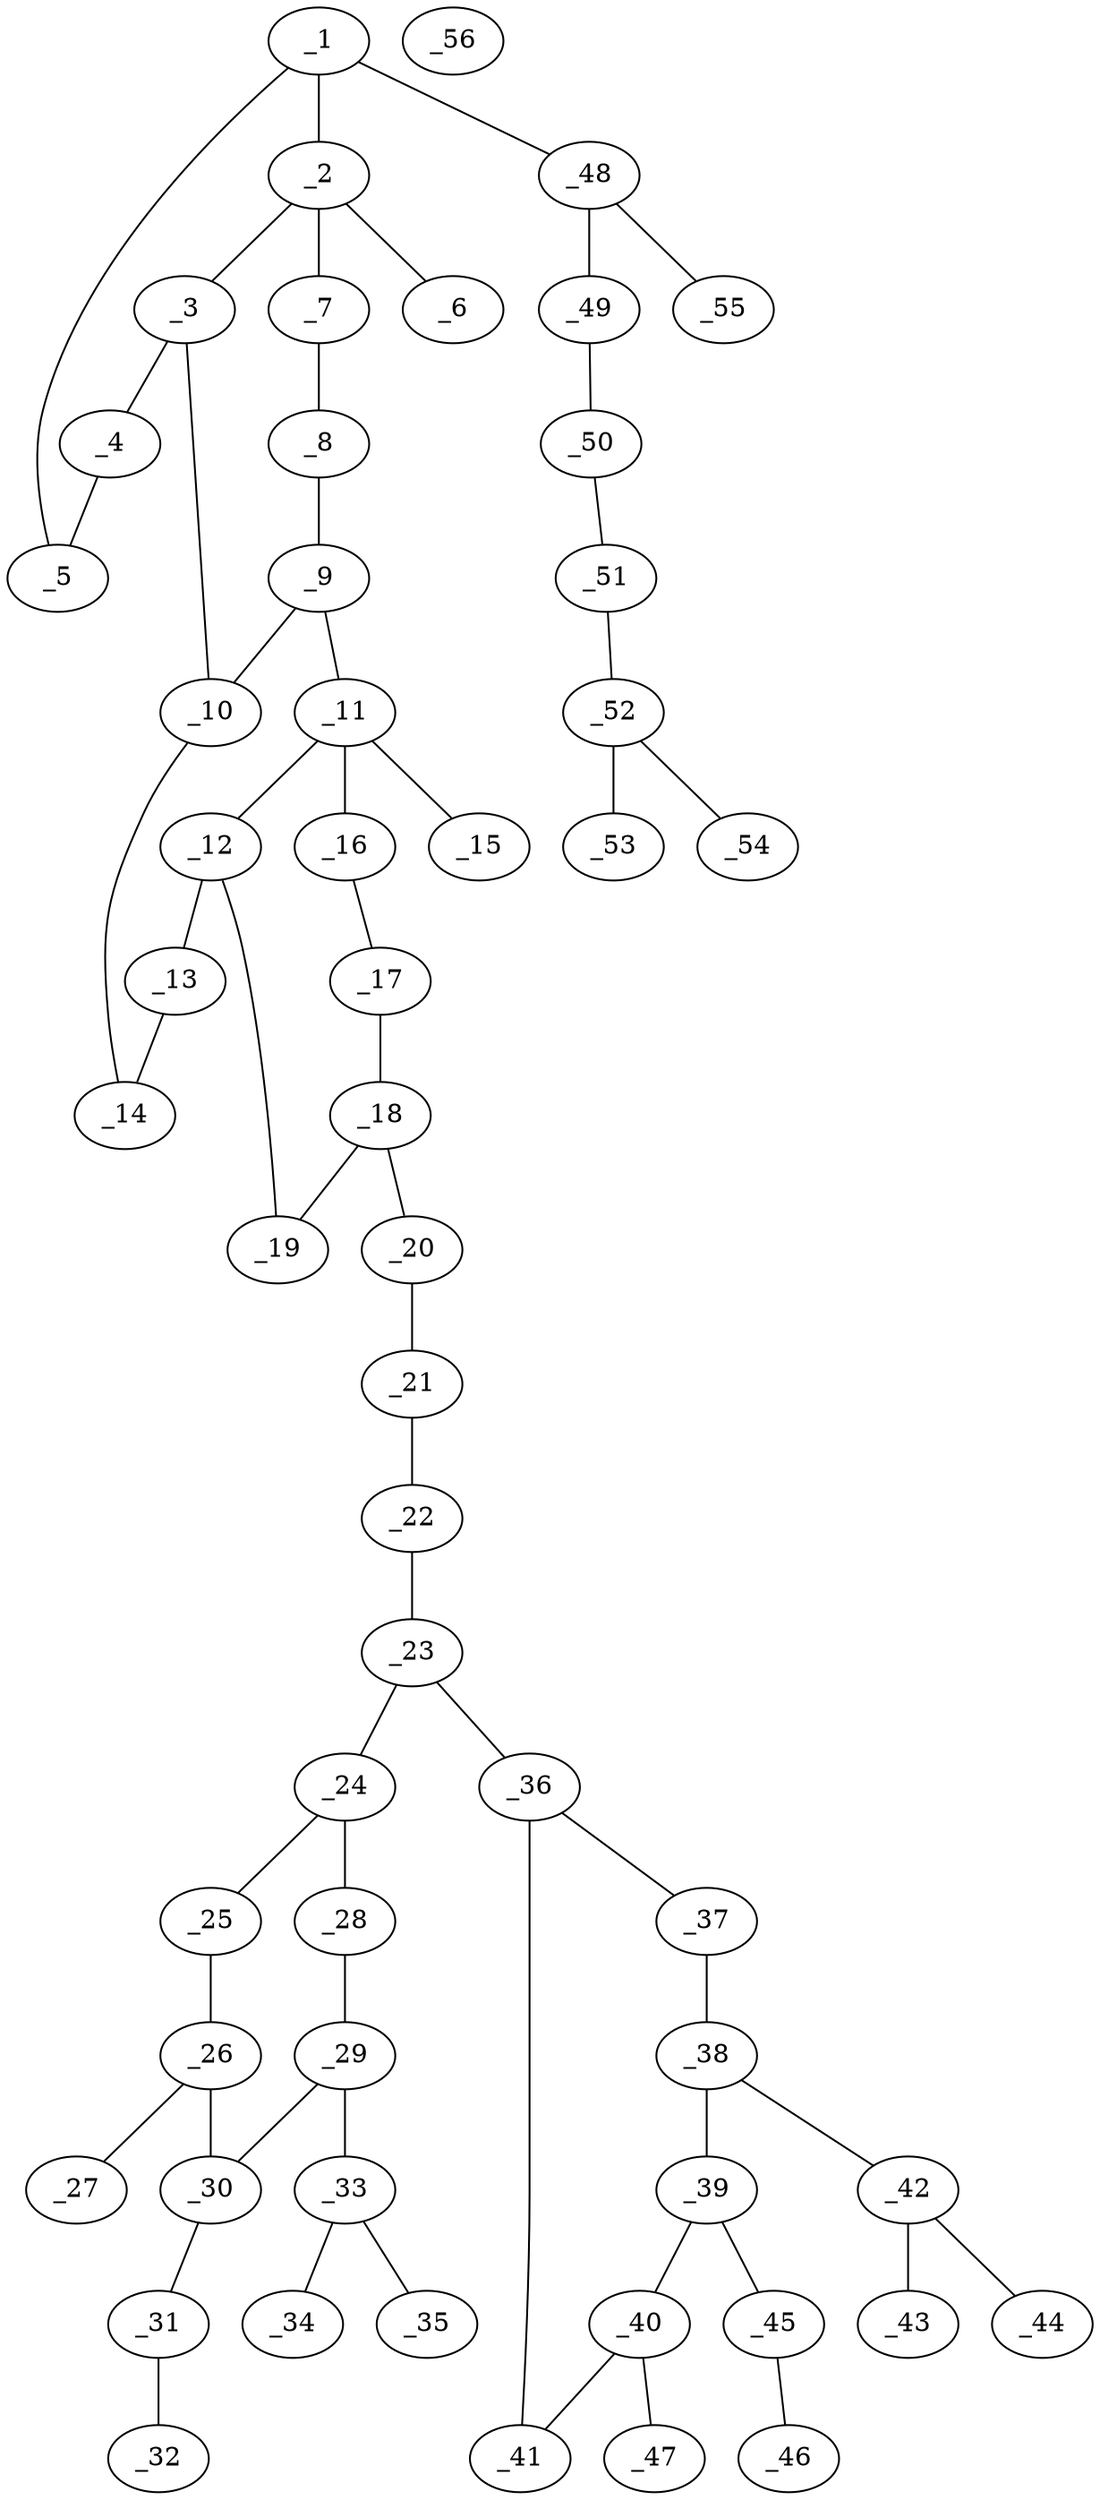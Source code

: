 graph molid654262 {
	_1	 [charge=0,
		chem=1,
		symbol="C  ",
		x="15.0754",
		y="0.8985"];
	_2	 [charge=0,
		chem=1,
		symbol="C  ",
		x="14.1243",
		y="0.5894"];
	_1 -- _2	 [valence=1];
	_5	 [charge=0,
		chem=1,
		symbol="C  ",
		x="15.6632",
		y="0.0894"];
	_1 -- _5	 [valence=1];
	_48	 [charge=0,
		chem=1,
		symbol="C  ",
		x="15.3844",
		y="1.8495"];
	_1 -- _48	 [valence=1];
	_3	 [charge=0,
		chem=1,
		symbol="C  ",
		x="14.1243",
		y="-0.4106"];
	_2 -- _3	 [valence=1];
	_6	 [charge=0,
		chem=1,
		symbol="C  ",
		x="14.1243",
		y="1.5894"];
	_2 -- _6	 [valence=1];
	_7	 [charge=0,
		chem=1,
		symbol="C  ",
		x="13.2583",
		y="1.0894"];
	_2 -- _7	 [valence=1];
	_4	 [charge=0,
		chem=1,
		symbol="C  ",
		x="15.0754",
		y="-0.7196"];
	_3 -- _4	 [valence=1];
	_10	 [charge=0,
		chem=1,
		symbol="C  ",
		x="13.2583",
		y="-0.9106"];
	_3 -- _10	 [valence=1];
	_4 -- _5	 [valence=1];
	_8	 [charge=0,
		chem=1,
		symbol="C  ",
		x="12.3923",
		y="0.5894"];
	_7 -- _8	 [valence=1];
	_9	 [charge=0,
		chem=1,
		symbol="C  ",
		x="12.3923",
		y="-0.4106"];
	_8 -- _9	 [valence=1];
	_9 -- _10	 [valence=1];
	_11	 [charge=0,
		chem=1,
		symbol="C  ",
		x="11.5263",
		y="-0.9106"];
	_9 -- _11	 [valence=1];
	_14	 [charge=0,
		chem=1,
		symbol="C  ",
		x="13.2583",
		y="-1.9106"];
	_10 -- _14	 [valence=1];
	_12	 [charge=0,
		chem=1,
		symbol="C  ",
		x="11.5263",
		y="-1.9106"];
	_11 -- _12	 [valence=1];
	_15	 [charge=0,
		chem=1,
		symbol="C  ",
		x="11.5263",
		y="0.0894"];
	_11 -- _15	 [valence=1];
	_16	 [charge=0,
		chem=1,
		symbol="C  ",
		x="10.6602",
		y="-0.4106"];
	_11 -- _16	 [valence=1];
	_13	 [charge=0,
		chem=1,
		symbol="C  ",
		x="12.3923",
		y="-2.4106"];
	_12 -- _13	 [valence=1];
	_19	 [charge=0,
		chem=1,
		symbol="C  ",
		x="10.6603",
		y="-2.4106"];
	_12 -- _19	 [valence=1];
	_13 -- _14	 [valence=1];
	_17	 [charge=0,
		chem=1,
		symbol="C  ",
		x="9.7942",
		y="-0.9106"];
	_16 -- _17	 [valence=1];
	_18	 [charge=0,
		chem=1,
		symbol="C  ",
		x="9.7942",
		y="-1.9106"];
	_17 -- _18	 [valence=1];
	_18 -- _19	 [valence=1];
	_20	 [charge=0,
		chem=1,
		symbol="C  ",
		x="8.9282",
		y="-2.4106"];
	_18 -- _20	 [valence=1];
	_21	 [charge=0,
		chem=1,
		symbol="C  ",
		x="8.0622",
		y="-1.9106"];
	_20 -- _21	 [valence=1];
	_22	 [charge=0,
		chem=1,
		symbol="C  ",
		x="7.1962",
		y="-2.4106"];
	_21 -- _22	 [valence=1];
	_23	 [charge=0,
		chem=1,
		symbol="C  ",
		x="6.3301",
		y="-1.9106"];
	_22 -- _23	 [valence=2];
	_24	 [charge=0,
		chem=1,
		symbol="C  ",
		x="5.4641",
		y="-2.4106"];
	_23 -- _24	 [valence=1];
	_36	 [charge=0,
		chem=1,
		symbol="C  ",
		x="6.3301",
		y="-0.9106"];
	_23 -- _36	 [valence=1];
	_25	 [charge=0,
		chem=1,
		symbol="C  ",
		x="5.4641",
		y="-3.4106"];
	_24 -- _25	 [valence=1];
	_28	 [charge=0,
		chem=1,
		symbol="C  ",
		x="4.5981",
		y="-1.9106"];
	_24 -- _28	 [valence=2];
	_26	 [charge=0,
		chem=1,
		symbol="C  ",
		x="4.5981",
		y="-3.9106"];
	_25 -- _26	 [valence=2];
	_27	 [charge=0,
		chem=7,
		symbol="Cl ",
		x="4.5981",
		y="-4.9106"];
	_26 -- _27	 [valence=1];
	_30	 [charge=0,
		chem=1,
		symbol="C  ",
		x="3.7321",
		y="-3.4106"];
	_26 -- _30	 [valence=1];
	_29	 [charge=0,
		chem=1,
		symbol="C  ",
		x="3.732",
		y="-2.4106"];
	_28 -- _29	 [valence=1];
	_29 -- _30	 [valence=2];
	_33	 [charge=0,
		chem=1,
		symbol="C  ",
		x="2.866",
		y="-1.9106"];
	_29 -- _33	 [valence=1];
	_31	 [charge=0,
		chem=2,
		symbol="O  ",
		x="2.866",
		y="-3.9106"];
	_30 -- _31	 [valence=1];
	_32	 [charge=0,
		chem=1,
		symbol="C  ",
		x="2.866",
		y="-4.9106"];
	_31 -- _32	 [valence=1];
	_34	 [charge=0,
		chem=2,
		symbol="O  ",
		x=2,
		y="-2.4106"];
	_33 -- _34	 [valence=2];
	_35	 [charge=0,
		chem=2,
		symbol="O  ",
		x="2.866",
		y="-0.9106"];
	_33 -- _35	 [valence=1];
	_37	 [charge=0,
		chem=1,
		symbol="C  ",
		x="7.1961",
		y="-0.4106"];
	_36 -- _37	 [valence=1];
	_41	 [charge=0,
		chem=1,
		symbol="C  ",
		x="5.4641",
		y="-0.4106"];
	_36 -- _41	 [valence=2];
	_38	 [charge=0,
		chem=1,
		symbol="C  ",
		x="7.1961",
		y="0.5894"];
	_37 -- _38	 [valence=2];
	_39	 [charge=0,
		chem=1,
		symbol="C  ",
		x="6.3301",
		y="1.0894"];
	_38 -- _39	 [valence=1];
	_42	 [charge=0,
		chem=1,
		symbol="C  ",
		x="8.0622",
		y="1.0894"];
	_38 -- _42	 [valence=1];
	_40	 [charge=0,
		chem=1,
		symbol="C  ",
		x="5.4641",
		y="0.5894"];
	_39 -- _40	 [valence=2];
	_45	 [charge=0,
		chem=2,
		symbol="O  ",
		x="6.3301",
		y="2.0894"];
	_39 -- _45	 [valence=1];
	_40 -- _41	 [valence=1];
	_47	 [charge=0,
		chem=7,
		symbol="Cl ",
		x="4.5981",
		y="1.0894"];
	_40 -- _47	 [valence=1];
	_43	 [charge=0,
		chem=2,
		symbol="O  ",
		x="8.0622",
		y="2.0894"];
	_42 -- _43	 [valence=2];
	_44	 [charge=0,
		chem=2,
		symbol="O  ",
		x="8.9282",
		y="0.5894"];
	_42 -- _44	 [valence=1];
	_46	 [charge=0,
		chem=1,
		symbol="C  ",
		x="5.4641",
		y="2.5894"];
	_45 -- _46	 [valence=1];
	_49	 [charge=0,
		chem=1,
		symbol="C  ",
		x="16.3626",
		y="2.0574"];
	_48 -- _49	 [valence=1];
	_55	 [charge=0,
		chem=1,
		symbol="C  ",
		x="14.7153",
		y="2.5927"];
	_48 -- _55	 [valence=1];
	_50	 [charge=0,
		chem=1,
		symbol="C  ",
		x="16.6716",
		y="3.0085"];
	_49 -- _50	 [valence=1];
	_51	 [charge=0,
		chem=1,
		symbol="C  ",
		x="17.6497",
		y="3.2164"];
	_50 -- _51	 [valence=1];
	_52	 [charge=0,
		chem=1,
		symbol="C  ",
		x="17.9587",
		y="4.1675"];
	_51 -- _52	 [valence=1];
	_53	 [charge=0,
		chem=1,
		symbol="C  ",
		x="18.9369",
		y="4.3754"];
	_52 -- _53	 [valence=1];
	_54	 [charge=0,
		chem=1,
		symbol="C  ",
		x="17.2896",
		y="4.9106"];
	_52 -- _54	 [valence=1];
	_56	 [charge=0,
		chem=4,
		symbol="N  ",
		x="20.9369",
		y=0];
}

